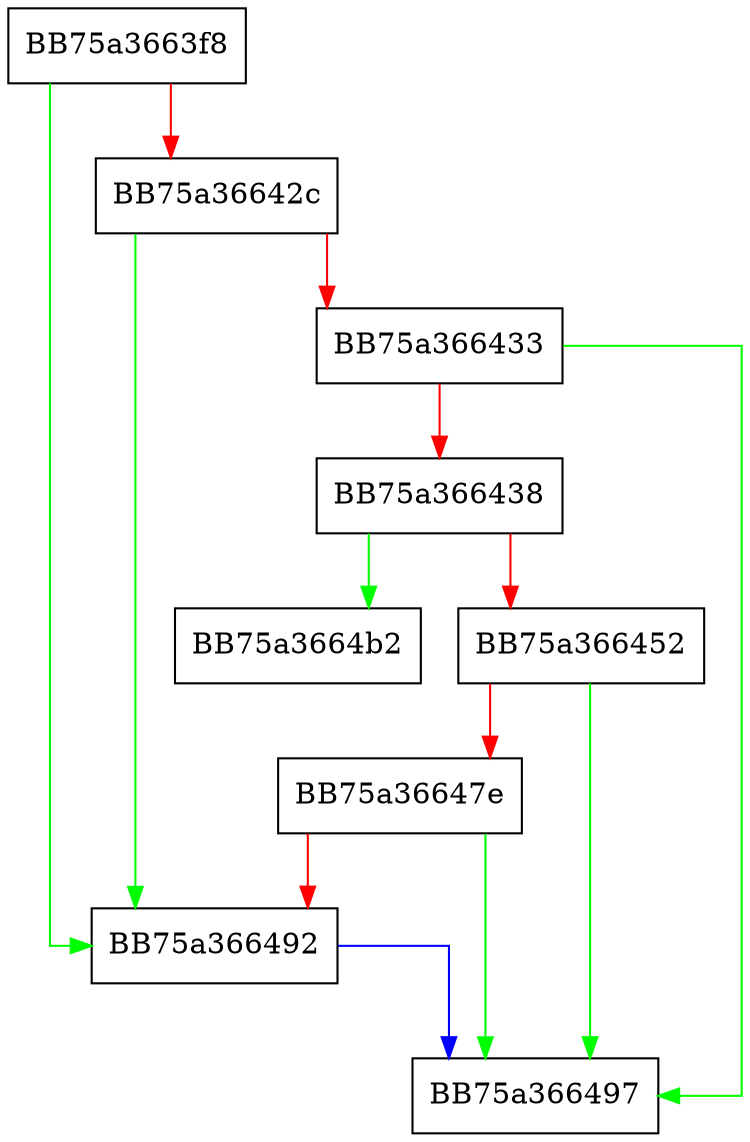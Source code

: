 digraph SymCryptRsaCoreVerifyInput {
  node [shape="box"];
  graph [splines=ortho];
  BB75a3663f8 -> BB75a366492 [color="green"];
  BB75a3663f8 -> BB75a36642c [color="red"];
  BB75a36642c -> BB75a366492 [color="green"];
  BB75a36642c -> BB75a366433 [color="red"];
  BB75a366433 -> BB75a366497 [color="green"];
  BB75a366433 -> BB75a366438 [color="red"];
  BB75a366438 -> BB75a3664b2 [color="green"];
  BB75a366438 -> BB75a366452 [color="red"];
  BB75a366452 -> BB75a366497 [color="green"];
  BB75a366452 -> BB75a36647e [color="red"];
  BB75a36647e -> BB75a366497 [color="green"];
  BB75a36647e -> BB75a366492 [color="red"];
  BB75a366492 -> BB75a366497 [color="blue"];
}